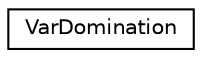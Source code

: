digraph "Graphical Class Hierarchy"
{
 // LATEX_PDF_SIZE
  edge [fontname="Helvetica",fontsize="10",labelfontname="Helvetica",labelfontsize="10"];
  node [fontname="Helvetica",fontsize="10",shape=record];
  rankdir="LR";
  Node0 [label="VarDomination",height=0.2,width=0.4,color="black", fillcolor="white", style="filled",URL="$classoperations__research_1_1sat_1_1_var_domination.html",tooltip=" "];
}
